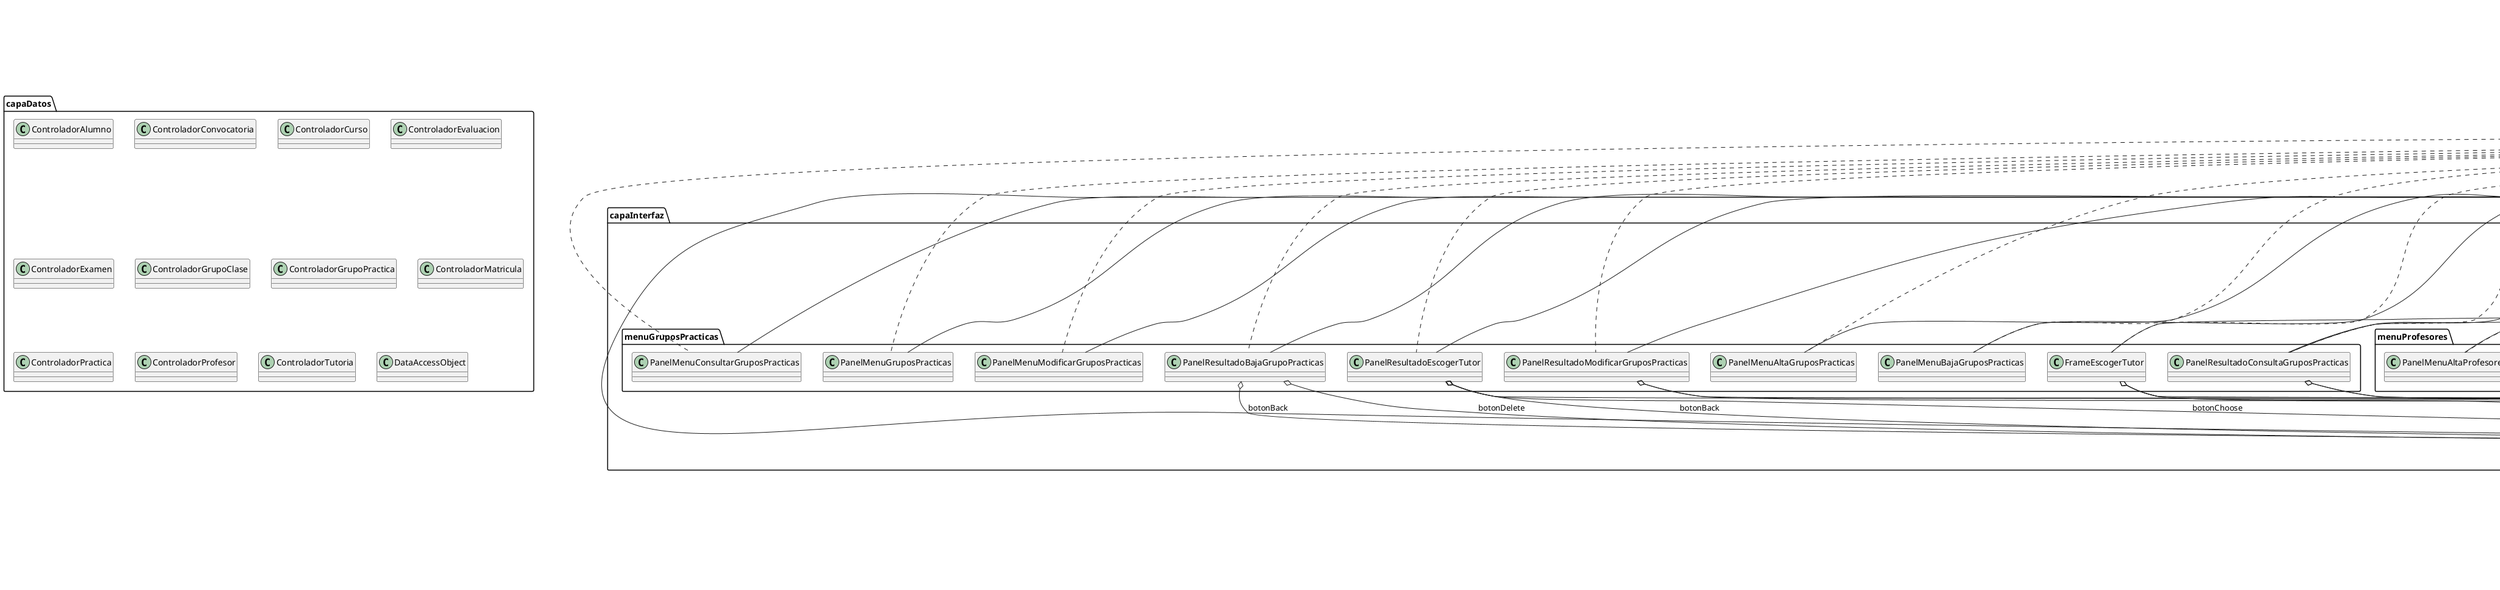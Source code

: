 @startuml

title __GESTIONASIGNATURAS - CODIGOFUENTE's Class Diagram__\n

  namespace capaDatos {
    class capaDatos.ControladorAlumno {
    }
  }
  

  namespace capaDatos {
    class capaDatos.ControladorConvocatoria {
    }
  }
  

  namespace capaDatos {
    class capaDatos.ControladorCurso {
    }
  }
  

  namespace capaDatos {
    class capaDatos.ControladorEvaluacion {
    }
  }
  

  namespace capaDatos {
    class capaDatos.ControladorExamen {
    }
  }
  

  namespace capaDatos {
    class capaDatos.ControladorGrupoClase {
    }
  }
  

  namespace capaDatos {
    class capaDatos.ControladorGrupoPractica {
    }
  }
  

  namespace capaDatos {
    class capaDatos.ControladorMatricula {
    }
  }
  

  namespace capaDatos {
    class capaDatos.ControladorPractica {
    }
  }
  

  namespace capaDatos {
    class capaDatos.ControladorProfesor {
    }
  }
  

  namespace capaDatos {
    class capaDatos.ControladorTutoria {
    }
  }
  

  namespace capaDatos {
    class capaDatos.DataAccessObject {
    }
  }
  

  namespace capaInterfaz {
    class capaInterfaz.JBarraMenus {
    }
  }
  

  namespace capaInterfaz {
    class capaInterfaz.JButtonOp {
    }
  }
  

  namespace capaInterfaz {
    class capaInterfaz.JDialogAboutBox {
    }
  }
  

  namespace capaInterfaz {
    class capaInterfaz.JDialogOperacionFail {
    }
  }
  

  namespace capaInterfaz {
    class capaInterfaz.JDialogOperacionOK {
    }
  }
  

  namespace capaInterfaz {
    class capaInterfaz.JDialogOperacionWarning {
    }
  }
  

  namespace capaInterfaz {
    namespace MenuHistoricoAlumnos {
      class capaInterfaz.MenuHistoricoAlumnos.PanelMenuConsultarHistoricoAlumnos {
      }
    }
  }
  

  namespace capaInterfaz {
    namespace MenuHistoricoAlumnos {
      class capaInterfaz.MenuHistoricoAlumnos.PanelMenuHistoricoAlumnos {
      }
    }
  }
  

  namespace capaInterfaz {
    namespace MenuHistoricoAlumnos {
      class capaInterfaz.MenuHistoricoAlumnos.PanelResultadoConsultarHistoricoAlumnos {
      }
    }
  }
  

  namespace capaInterfaz {
    namespace ficheros {
      class capaInterfaz.ficheros.ActionListenerCargarTxtAlumnos {
      }
    }
  }
  

  namespace capaInterfaz {
    namespace ficheros {
      class capaInterfaz.ficheros.ActionListenerGuardarCSVCalificaciones {
      }
    }
  }
  

  namespace capaInterfaz {
    namespace ficheros {
      class capaInterfaz.ficheros.ActionListenerGuardarTxtAlumnos {
      }
    }
  }
  

  namespace capaInterfaz {
    namespace ficheros {
      class capaInterfaz.ficheros.ActionListenerGuardarTxtCalificaciones {
      }
    }
  }
  

  namespace capaInterfaz {
    namespace ficheros {
      class capaInterfaz.ficheros.ActionListenerGuardarTxtGrupoPracticas {
      }
    }
  }
  

  namespace capaInterfaz {
    namespace ficheros {
      class capaInterfaz.ficheros.ActionListenerGuardarTxtHistoricoAlumnos {
      }
    }
  }
  

  namespace capaInterfaz {
    namespace ficheros {
      class capaInterfaz.ficheros.ActionListenerGuardarTxtProfesores {
      }
    }
  }
  

  namespace capaInterfaz {
    namespace ficheros {
      class capaInterfaz.ficheros.FrameEscogerCaracterSeparador {
      }
    }
  }
  

  namespace capaInterfaz {
    namespace ficheros {
      class capaInterfaz.ficheros.ManejadorFichero {
      }
    }
  }
  

  namespace capaInterfaz {
    namespace listados {
      class capaInterfaz.listados.ListadoAlumno {
      }
    }
  }
  

  namespace capaInterfaz {
    namespace listados {
      class capaInterfaz.listados.ListadoEvaluacion {
      }
    }
  }
  

  namespace capaInterfaz {
    namespace listados {
      class capaInterfaz.listados.ListadoGrupoPractica {
      }
    }
  }
  

  namespace capaInterfaz {
    namespace listados {
      class capaInterfaz.listados.ListadoHistoricoAlumno {
      }
    }
  }
  

  namespace capaInterfaz {
    namespace listados {
      class capaInterfaz.listados.ListadoProfesor {
      }
    }
  }
  

  namespace capaInterfaz {
    namespace menuAlumnos {
      class capaInterfaz.menuAlumnos.FrameSeleccionarFichero {
      }
    }
  }
  

  namespace capaInterfaz {
    namespace menuAlumnos {
      class capaInterfaz.menuAlumnos.PanelMenuAltaAlumnos {
      }
    }
  }
  

  namespace capaInterfaz {
    namespace menuAlumnos {
      class capaInterfaz.menuAlumnos.PanelMenuAltaAlumnosDesdeFichero {
      }
    }
  }
  

  namespace capaInterfaz {
    namespace menuAlumnos {
      class capaInterfaz.menuAlumnos.PanelMenuAltaAlumnosIndividual {
      }
    }
  }
  

  namespace capaInterfaz {
    namespace menuAlumnos {
      class capaInterfaz.menuAlumnos.PanelMenuAlumnos {
      }
    }
  }
  

  namespace capaInterfaz {
    namespace menuAlumnos {
      class capaInterfaz.menuAlumnos.PanelMenuBajaAlumnos {
      }
    }
  }
  

  namespace capaInterfaz {
    namespace menuAlumnos {
      class capaInterfaz.menuAlumnos.PanelMenuConsultarAlumnos {
      }
    }
  }
  

  namespace capaInterfaz {
    namespace menuAlumnos {
      class capaInterfaz.menuAlumnos.PanelMenuModificarAlumnos {
      }
    }
  }
  

  namespace capaInterfaz {
    namespace menuAlumnos {
      class capaInterfaz.menuAlumnos.PanelResultadoBajaAlumnos {
      }
    }
  }
  

  namespace capaInterfaz {
    namespace menuAlumnos {
      class capaInterfaz.menuAlumnos.PanelResultadoConsultarAlumnos {
      }
    }
  }
  

  namespace capaInterfaz {
    namespace menuAlumnos {
      class capaInterfaz.menuAlumnos.PanelResultadoModificarAlumnos {
      }
    }
  }
  

  namespace capaInterfaz {
    namespace menuCalificaciones {
      class capaInterfaz.menuCalificaciones.PanelMenuCalificaciones {
      }
    }
  }
  

  namespace capaInterfaz {
    namespace menuCalificaciones {
      class capaInterfaz.menuCalificaciones.PanelMenuConsultarCalificaciones {
      }
    }
  }
  

  namespace capaInterfaz {
    namespace menuCalificaciones {
      class capaInterfaz.menuCalificaciones.PanelMenuModificarCalificaciones {
      }
    }
  }
  

  namespace capaInterfaz {
    namespace menuCalificaciones {
      class capaInterfaz.menuCalificaciones.PanelResultadoConsultarCalificaciones {
      }
    }
  }
  

  namespace capaInterfaz {
    namespace menuCalificaciones {
      class capaInterfaz.menuCalificaciones.PanelResultadoModificarCalificaciones {
      }
    }
  }
  

  namespace capaInterfaz {
    namespace menuConfiguracion {
      class capaInterfaz.menuConfiguracion.JDialogMenuConfiguracion {
      }
    }
  }
  

  namespace capaInterfaz {
    namespace menuConfiguracion {
      class capaInterfaz.menuConfiguracion.JDialogMenuSeleccionarBDD {
      }
    }
  }
  

  namespace capaInterfaz {
    namespace menuConfiguracion {
      class capaInterfaz.menuConfiguracion.JDialogMenuSeleccionarBDDPrimeraVez {
      }
    }
  }
  

  namespace capaInterfaz {
    namespace menuGruposPracticas {
      class capaInterfaz.menuGruposPracticas.FrameEscogerTutor {
      }
    }
  }
  

  namespace capaInterfaz {
    namespace menuGruposPracticas {
      class capaInterfaz.menuGruposPracticas.PanelMenuAltaGruposPracticas {
      }
    }
  }
  

  namespace capaInterfaz {
    namespace menuGruposPracticas {
      class capaInterfaz.menuGruposPracticas.PanelMenuBajaGruposPracticas {
      }
    }
  }
  

  namespace capaInterfaz {
    namespace menuGruposPracticas {
      class capaInterfaz.menuGruposPracticas.PanelMenuConsultarGruposPracticas {
      }
    }
  }
  

  namespace capaInterfaz {
    namespace menuGruposPracticas {
      class capaInterfaz.menuGruposPracticas.PanelMenuGruposPracticas {
      }
    }
  }
  

  namespace capaInterfaz {
    namespace menuGruposPracticas {
      class capaInterfaz.menuGruposPracticas.PanelMenuModificarGruposPracticas {
      }
    }
  }
  

  namespace capaInterfaz {
    namespace menuGruposPracticas {
      class capaInterfaz.menuGruposPracticas.PanelResultadoBajaGrupoPracticas {
      }
    }
  }
  

  namespace capaInterfaz {
    namespace menuGruposPracticas {
      class capaInterfaz.menuGruposPracticas.PanelResultadoConsultaGruposPracticas {
      }
    }
  }
  

  namespace capaInterfaz {
    namespace menuGruposPracticas {
      class capaInterfaz.menuGruposPracticas.PanelResultadoEscogerTutor {
      }
    }
  }
  

  namespace capaInterfaz {
    namespace menuGruposPracticas {
      class capaInterfaz.menuGruposPracticas.PanelResultadoModificarGruposPracticas {
      }
    }
  }
  

  namespace capaInterfaz {
    namespace menuPrincipal {
      class capaInterfaz.menuPrincipal.FrameMenuPrincipal {
      }
    }
  }
  

  namespace capaInterfaz {
    namespace menuPrincipal {
      class capaInterfaz.menuPrincipal.PanelMenuPrincipal {
      }
    }
  }
  

  namespace capaInterfaz {
    namespace menuProfesores {
      class capaInterfaz.menuProfesores.PanelMenuAltaProfesores {
      }
    }
  }
  

  namespace capaInterfaz {
    namespace menuProfesores {
      class capaInterfaz.menuProfesores.PanelMenuBajaProfesores {
      }
    }
  }
  

  namespace capaInterfaz {
    namespace menuProfesores {
      class capaInterfaz.menuProfesores.PanelMenuConsultarProfesores {
      }
    }
  }
  

  namespace capaInterfaz {
    namespace menuProfesores {
      class capaInterfaz.menuProfesores.PanelMenuModificarProfesores {
      }
    }
  }
  

  namespace capaInterfaz {
    namespace menuProfesores {
      class capaInterfaz.menuProfesores.PanelMenuProfesores {
      }
    }
  }
  

  namespace capaInterfaz {
    namespace menuProfesores {
      class capaInterfaz.menuProfesores.PanelResultadoBajaProfesores {
      }
    }
  }
  

  namespace capaInterfaz {
    namespace menuProfesores {
      class capaInterfaz.menuProfesores.PanelResultadoConsultarProfesores {
      }
    }
  }
  

  namespace capaInterfaz {
    namespace menuProfesores {
      class capaInterfaz.menuProfesores.PanelResultadoModificarProfesores {
      }
    }
  }
  

  namespace capaLogicaNegocio {
    class capaLogicaNegocio.Alumno {
    }
  }
  

  namespace capaLogicaNegocio {
    class capaLogicaNegocio.Convocatoria {
    }
  }
  

  namespace capaLogicaNegocio {
    class capaLogicaNegocio.Curso {
    }
  }
  

  namespace capaLogicaNegocio {
    class capaLogicaNegocio.Evaluacion {
    }
  }
  

  namespace capaLogicaNegocio {
    class capaLogicaNegocio.Examen {
    }
  }
  

  namespace capaLogicaNegocio {
    class capaLogicaNegocio.GrupoClase {
    }
  }
  

  namespace capaLogicaNegocio {
    class capaLogicaNegocio.GrupoPractica {
    }
  }
  

  namespace capaLogicaNegocio {
    class capaLogicaNegocio.Matricula {
    }
  }
  

  namespace capaLogicaNegocio {
    class capaLogicaNegocio.Practica {
    }
  }
  

  namespace capaLogicaNegocio {
    class capaLogicaNegocio.Profesor {
    }
  }
  

  namespace capaLogicaNegocio {
    class capaLogicaNegocio.TipoEvaluacion {
    }
  }
  

  namespace capaLogicaNegocio {
    class capaLogicaNegocio.Tutoria {
    }
  }
  

  namespace euinotes {
    class euinotes.Main {
    }
  }
  

  capaInterfaz.JBarraMenus .up.|> java.awt.event.ActionListener
  capaInterfaz.JBarraMenus -up-|> javax.swing.JMenuBar
  capaInterfaz.JButtonOp -up-|> javax.swing.JButton
  capaInterfaz.JDialogAboutBox -up-|> javax.swing.JDialog
  capaInterfaz.JDialogOperacionFail -up-|> javax.swing.JDialog
  capaInterfaz.JDialogOperacionOK -up-|> javax.swing.JDialog
  capaInterfaz.JDialogOperacionWarning -up-|> javax.swing.JDialog
  capaInterfaz.MenuHistoricoAlumnos.PanelMenuConsultarHistoricoAlumnos .up.|> java.awt.event.ActionListener
  capaInterfaz.MenuHistoricoAlumnos.PanelMenuConsultarHistoricoAlumnos -up-|> javax.swing.JPanel
  capaInterfaz.MenuHistoricoAlumnos.PanelMenuHistoricoAlumnos .up.|> java.awt.event.ActionListener
  capaInterfaz.MenuHistoricoAlumnos.PanelMenuHistoricoAlumnos -up-|> javax.swing.JPanel
  capaInterfaz.MenuHistoricoAlumnos.PanelResultadoConsultarHistoricoAlumnos .up.|> java.awt.event.ActionListener
  capaInterfaz.MenuHistoricoAlumnos.PanelResultadoConsultarHistoricoAlumnos -up-|> javax.swing.JPanel
  capaInterfaz.MenuHistoricoAlumnos.PanelResultadoConsultarHistoricoAlumnos o-- capaInterfaz.JButtonOp : botonGenerarTxt
  capaInterfaz.MenuHistoricoAlumnos.PanelResultadoConsultarHistoricoAlumnos o-- capaInterfaz.JButtonOp : botonOK
  capaInterfaz.ficheros.ActionListenerCargarTxtAlumnos o-- capaInterfaz.menuAlumnos.PanelMenuAltaAlumnosDesdeFichero : panel
  capaInterfaz.ficheros.ActionListenerGuardarCSVCalificaciones .up.|> java.awt.event.ActionListener
  capaInterfaz.ficheros.ActionListenerGuardarCSVCalificaciones o-- capaInterfaz.menuCalificaciones.PanelResultadoConsultarCalificaciones : panelResultadoConsultarCalificaciones
  capaInterfaz.ficheros.ActionListenerGuardarTxtAlumnos .up.|> java.awt.event.ActionListener
  capaInterfaz.ficheros.ActionListenerGuardarTxtAlumnos o-- capaInterfaz.menuAlumnos.PanelResultadoConsultarAlumnos : panelResultadoConsultarAlumnos
  capaInterfaz.ficheros.ActionListenerGuardarTxtCalificaciones .up.|> java.awt.event.ActionListener
  capaInterfaz.ficheros.ActionListenerGuardarTxtCalificaciones o-- capaInterfaz.menuCalificaciones.PanelResultadoConsultarCalificaciones : panelResultadoConsultarCalificaciones
  capaInterfaz.ficheros.ActionListenerGuardarTxtGrupoPracticas .up.|> java.awt.event.ActionListener
  capaInterfaz.ficheros.ActionListenerGuardarTxtGrupoPracticas o-- capaInterfaz.menuGruposPracticas.PanelResultadoConsultaGruposPracticas : panelResultadoConsultaGruposPracticas
  capaInterfaz.ficheros.ActionListenerGuardarTxtHistoricoAlumnos .up.|> java.awt.event.ActionListener
  capaInterfaz.ficheros.ActionListenerGuardarTxtHistoricoAlumnos o-- capaInterfaz.MenuHistoricoAlumnos.PanelResultadoConsultarHistoricoAlumnos : panelResultadoConsultarHistoricoAlumnos
  capaInterfaz.ficheros.ActionListenerGuardarTxtProfesores .up.|> java.awt.event.ActionListener
  capaInterfaz.ficheros.ActionListenerGuardarTxtProfesores o-- capaInterfaz.menuProfesores.PanelResultadoConsultarProfesores : panelResultadoConsultarProfesores
  capaInterfaz.ficheros.FrameEscogerCaracterSeparador .up.|> java.awt.event.ActionListener
  capaInterfaz.ficheros.FrameEscogerCaracterSeparador -up-|> javax.swing.JDialog
  capaInterfaz.ficheros.FrameEscogerCaracterSeparador o-- capaInterfaz.JButtonOp : botonOK
  capaInterfaz.listados.ListadoAlumno o-- capaLogicaNegocio.GrupoClase : grupo_clase
  capaInterfaz.listados.ListadoEvaluacion o-- capaLogicaNegocio.Alumno : alumno
  capaInterfaz.listados.ListadoEvaluacion o-- capaLogicaNegocio.Convocatoria : convocatoria
  capaInterfaz.listados.ListadoEvaluacion o-- capaLogicaNegocio.Curso : curso
  capaInterfaz.listados.ListadoEvaluacion o-- capaLogicaNegocio.Evaluacion : evaluacion
  capaInterfaz.listados.ListadoGrupoPractica o-- capaLogicaNegocio.Alumno : alumno1
  capaInterfaz.listados.ListadoGrupoPractica o-- capaLogicaNegocio.Alumno : alumno2
  capaInterfaz.listados.ListadoGrupoPractica o-- capaLogicaNegocio.Profesor : tutor
  capaInterfaz.listados.ListadoHistoricoAlumno o-- capaLogicaNegocio.Alumno : alumno
  capaInterfaz.listados.ListadoProfesor o-- capaLogicaNegocio.GrupoClase : grupo_clase1
  capaInterfaz.listados.ListadoProfesor o-- capaLogicaNegocio.GrupoClase : grupo_clase2
  capaInterfaz.menuAlumnos.FrameSeleccionarFichero -up-|> javax.swing.JFrame
  capaInterfaz.menuAlumnos.PanelMenuAltaAlumnos .up.|> java.awt.event.ActionListener
  capaInterfaz.menuAlumnos.PanelMenuAltaAlumnos -up-|> javax.swing.JPanel
  capaInterfaz.menuAlumnos.PanelMenuAltaAlumnosDesdeFichero .up.|> java.awt.event.ActionListener
  capaInterfaz.menuAlumnos.PanelMenuAltaAlumnosDesdeFichero -up-|> javax.swing.JPanel
  capaInterfaz.menuAlumnos.PanelMenuAltaAlumnosIndividual .up.|> java.awt.event.ActionListener
  capaInterfaz.menuAlumnos.PanelMenuAltaAlumnosIndividual -up-|> javax.swing.JPanel
  capaInterfaz.menuAlumnos.PanelMenuAlumnos .up.|> java.awt.event.ActionListener
  capaInterfaz.menuAlumnos.PanelMenuAlumnos -up-|> javax.swing.JPanel
  capaInterfaz.menuAlumnos.PanelMenuBajaAlumnos .up.|> java.awt.event.ActionListener
  capaInterfaz.menuAlumnos.PanelMenuBajaAlumnos -up-|> javax.swing.JPanel
  capaInterfaz.menuAlumnos.PanelMenuConsultarAlumnos .up.|> java.awt.event.ActionListener
  capaInterfaz.menuAlumnos.PanelMenuConsultarAlumnos -up-|> javax.swing.JPanel
  capaInterfaz.menuAlumnos.PanelMenuModificarAlumnos .up.|> java.awt.event.ActionListener
  capaInterfaz.menuAlumnos.PanelMenuModificarAlumnos -up-|> javax.swing.JPanel
  capaInterfaz.menuAlumnos.PanelResultadoBajaAlumnos .up.|> java.awt.event.ActionListener
  capaInterfaz.menuAlumnos.PanelResultadoBajaAlumnos -up-|> javax.swing.JPanel
  capaInterfaz.menuAlumnos.PanelResultadoBajaAlumnos o-- capaInterfaz.JButtonOp : botonBack
  capaInterfaz.menuAlumnos.PanelResultadoBajaAlumnos o-- capaInterfaz.JButtonOp : botonDelete
  capaInterfaz.menuAlumnos.PanelResultadoConsultarAlumnos .up.|> java.awt.event.ActionListener
  capaInterfaz.menuAlumnos.PanelResultadoConsultarAlumnos -up-|> javax.swing.JPanel
  capaInterfaz.menuAlumnos.PanelResultadoConsultarAlumnos o-- capaInterfaz.JButtonOp : botonOK
  capaInterfaz.menuAlumnos.PanelResultadoModificarAlumnos .up.|> java.awt.event.ActionListener
  capaInterfaz.menuAlumnos.PanelResultadoModificarAlumnos -up-|> javax.swing.JPanel
  capaInterfaz.menuAlumnos.PanelResultadoModificarAlumnos o-- capaInterfaz.JButtonOp : botonBack
  capaInterfaz.menuAlumnos.PanelResultadoModificarAlumnos o-- capaInterfaz.JButtonOp : botonSaveChanges
  capaInterfaz.menuCalificaciones.PanelMenuCalificaciones .up.|> java.awt.event.ActionListener
  capaInterfaz.menuCalificaciones.PanelMenuCalificaciones -up-|> javax.swing.JPanel
  capaInterfaz.menuCalificaciones.PanelMenuConsultarCalificaciones .up.|> java.awt.event.ActionListener
  capaInterfaz.menuCalificaciones.PanelMenuConsultarCalificaciones -up-|> javax.swing.JPanel
  capaInterfaz.menuCalificaciones.PanelMenuModificarCalificaciones .up.|> java.awt.event.ActionListener
  capaInterfaz.menuCalificaciones.PanelMenuModificarCalificaciones -up-|> javax.swing.JPanel
  capaInterfaz.menuCalificaciones.PanelResultadoConsultarCalificaciones .up.|> java.awt.event.ActionListener
  capaInterfaz.menuCalificaciones.PanelResultadoConsultarCalificaciones -up-|> javax.swing.JPanel
  capaInterfaz.menuCalificaciones.PanelResultadoConsultarCalificaciones o-- capaInterfaz.JButtonOp : botonGenerarCSV
  capaInterfaz.menuCalificaciones.PanelResultadoConsultarCalificaciones o-- capaInterfaz.JButtonOp : botonGenerarTxt
  capaInterfaz.menuCalificaciones.PanelResultadoConsultarCalificaciones o-- capaInterfaz.JButtonOp : botonHome
  capaInterfaz.menuCalificaciones.PanelResultadoConsultarCalificaciones o-- capaInterfaz.JButtonOp : botonOK
  capaInterfaz.menuCalificaciones.PanelResultadoModificarCalificaciones .up.|> java.awt.event.ActionListener
  capaInterfaz.menuCalificaciones.PanelResultadoModificarCalificaciones -up-|> javax.swing.JPanel
  capaInterfaz.menuCalificaciones.PanelResultadoModificarCalificaciones o-- capaInterfaz.JButtonOp : botonHome
  capaInterfaz.menuCalificaciones.PanelResultadoModificarCalificaciones o-- capaInterfaz.JButtonOp : botonOK
  capaInterfaz.menuCalificaciones.PanelResultadoModificarCalificaciones o-- capaInterfaz.JButtonOp : botonSaveChanges
  capaInterfaz.menuConfiguracion.JDialogMenuConfiguracion -up-|> javax.swing.JDialog
  capaInterfaz.menuConfiguracion.JDialogMenuSeleccionarBDD -up-|> javax.swing.JDialog
  capaInterfaz.menuConfiguracion.JDialogMenuSeleccionarBDDPrimeraVez -up-|> javax.swing.JDialog
  capaInterfaz.menuGruposPracticas.FrameEscogerTutor .up.|> java.awt.event.ActionListener
  capaInterfaz.menuGruposPracticas.FrameEscogerTutor -up-|> javax.swing.JDialog
  capaInterfaz.menuGruposPracticas.FrameEscogerTutor o-- capaInterfaz.JButtonOp : botonBack
  capaInterfaz.menuGruposPracticas.FrameEscogerTutor o-- capaInterfaz.JButtonOp : botonChoose
  capaInterfaz.menuGruposPracticas.FrameEscogerTutor o-- capaLogicaNegocio.Profesor : tutor
  capaInterfaz.menuGruposPracticas.PanelMenuAltaGruposPracticas .up.|> java.awt.event.ActionListener
  capaInterfaz.menuGruposPracticas.PanelMenuAltaGruposPracticas -up-|> javax.swing.JPanel
  capaInterfaz.menuGruposPracticas.PanelMenuBajaGruposPracticas .up.|> java.awt.event.ActionListener
  capaInterfaz.menuGruposPracticas.PanelMenuBajaGruposPracticas -up-|> javax.swing.JPanel
  capaInterfaz.menuGruposPracticas.PanelMenuConsultarGruposPracticas .up.|> java.awt.event.ActionListener
  capaInterfaz.menuGruposPracticas.PanelMenuConsultarGruposPracticas -up-|> javax.swing.JPanel
  capaInterfaz.menuGruposPracticas.PanelMenuGruposPracticas .up.|> java.awt.event.ActionListener
  capaInterfaz.menuGruposPracticas.PanelMenuGruposPracticas -up-|> javax.swing.JPanel
  capaInterfaz.menuGruposPracticas.PanelMenuModificarGruposPracticas .up.|> java.awt.event.ActionListener
  capaInterfaz.menuGruposPracticas.PanelMenuModificarGruposPracticas -up-|> javax.swing.JPanel
  capaInterfaz.menuGruposPracticas.PanelResultadoBajaGrupoPracticas .up.|> java.awt.event.ActionListener
  capaInterfaz.menuGruposPracticas.PanelResultadoBajaGrupoPracticas -up-|> javax.swing.JPanel
  capaInterfaz.menuGruposPracticas.PanelResultadoBajaGrupoPracticas o-- capaInterfaz.JButtonOp : botonBack
  capaInterfaz.menuGruposPracticas.PanelResultadoBajaGrupoPracticas o-- capaInterfaz.JButtonOp : botonDelete
  capaInterfaz.menuGruposPracticas.PanelResultadoConsultaGruposPracticas .up.|> java.awt.event.ActionListener
  capaInterfaz.menuGruposPracticas.PanelResultadoConsultaGruposPracticas -up-|> javax.swing.JPanel
  capaInterfaz.menuGruposPracticas.PanelResultadoConsultaGruposPracticas o-- capaInterfaz.JButtonOp : botonGenerarTxt
  capaInterfaz.menuGruposPracticas.PanelResultadoConsultaGruposPracticas o-- capaInterfaz.JButtonOp : botonOK
  capaInterfaz.menuGruposPracticas.PanelResultadoEscogerTutor .up.|> java.awt.event.ActionListener
  capaInterfaz.menuGruposPracticas.PanelResultadoEscogerTutor -up-|> javax.swing.JPanel
  capaInterfaz.menuGruposPracticas.PanelResultadoEscogerTutor o-- capaInterfaz.JButtonOp : botonBack
  capaInterfaz.menuGruposPracticas.PanelResultadoEscogerTutor o-- capaInterfaz.JButtonOp : botonChoose
  capaInterfaz.menuGruposPracticas.PanelResultadoEscogerTutor o-- capaLogicaNegocio.Profesor : tutor
  capaInterfaz.menuGruposPracticas.PanelResultadoModificarGruposPracticas .up.|> java.awt.event.ActionListener
  capaInterfaz.menuGruposPracticas.PanelResultadoModificarGruposPracticas -up-|> javax.swing.JPanel
  capaInterfaz.menuGruposPracticas.PanelResultadoModificarGruposPracticas o-- capaInterfaz.JButtonOp : botonBack
  capaInterfaz.menuGruposPracticas.PanelResultadoModificarGruposPracticas o-- capaInterfaz.JButtonOp : botonSaveChanges
  capaInterfaz.menuPrincipal.FrameMenuPrincipal -up-|> javax.swing.JFrame
  capaInterfaz.menuPrincipal.FrameMenuPrincipal o-- capaInterfaz.menuPrincipal.PanelMenuPrincipal : pMenuPrincipal
  capaInterfaz.menuPrincipal.PanelMenuPrincipal .up.|> java.awt.event.ActionListener
  capaInterfaz.menuPrincipal.PanelMenuPrincipal -up-|> javax.swing.JPanel
  capaInterfaz.menuProfesores.PanelMenuAltaProfesores .up.|> java.awt.event.ActionListener
  capaInterfaz.menuProfesores.PanelMenuAltaProfesores -up-|> javax.swing.JPanel
  capaInterfaz.menuProfesores.PanelMenuBajaProfesores .up.|> java.awt.event.ActionListener
  capaInterfaz.menuProfesores.PanelMenuBajaProfesores -up-|> javax.swing.JPanel
  capaInterfaz.menuProfesores.PanelMenuConsultarProfesores .up.|> java.awt.event.ActionListener
  capaInterfaz.menuProfesores.PanelMenuConsultarProfesores -up-|> javax.swing.JPanel
  capaInterfaz.menuProfesores.PanelMenuModificarProfesores .up.|> java.awt.event.ActionListener
  capaInterfaz.menuProfesores.PanelMenuModificarProfesores -up-|> javax.swing.JPanel
  capaInterfaz.menuProfesores.PanelMenuProfesores .up.|> java.awt.event.ActionListener
  capaInterfaz.menuProfesores.PanelMenuProfesores -up-|> javax.swing.JPanel
  capaInterfaz.menuProfesores.PanelResultadoBajaProfesores .up.|> java.awt.event.ActionListener
  capaInterfaz.menuProfesores.PanelResultadoBajaProfesores -up-|> javax.swing.JPanel
  capaInterfaz.menuProfesores.PanelResultadoBajaProfesores o-- capaInterfaz.JButtonOp : botonBack
  capaInterfaz.menuProfesores.PanelResultadoBajaProfesores o-- capaInterfaz.JButtonOp : botonDelete
  capaInterfaz.menuProfesores.PanelResultadoConsultarProfesores .up.|> java.awt.event.ActionListener
  capaInterfaz.menuProfesores.PanelResultadoConsultarProfesores -up-|> javax.swing.JPanel
  capaInterfaz.menuProfesores.PanelResultadoConsultarProfesores o-- capaInterfaz.JButtonOp : botonBack
  capaInterfaz.menuProfesores.PanelResultadoConsultarProfesores o-- capaInterfaz.JButtonOp : botonGenerarTxt
  capaInterfaz.menuProfesores.PanelResultadoModificarProfesores .up.|> java.awt.event.ActionListener
  capaInterfaz.menuProfesores.PanelResultadoModificarProfesores -up-|> javax.swing.JPanel
  capaInterfaz.menuProfesores.PanelResultadoModificarProfesores o-- capaInterfaz.JButtonOp : botonBack
  capaInterfaz.menuProfesores.PanelResultadoModificarProfesores o-- capaInterfaz.JButtonOp : botonSaveChanges
  capaLogicaNegocio.Evaluacion o-- capaLogicaNegocio.TipoEvaluacion : tipo_evaluacion
  capaLogicaNegocio.GrupoPractica o-- capaLogicaNegocio.Alumno : alumno1
  capaLogicaNegocio.GrupoPractica o-- capaLogicaNegocio.Alumno : alumno2
  capaLogicaNegocio.GrupoPractica o-- capaLogicaNegocio.Profesor : tutor
  capaLogicaNegocio.Matricula o-- capaLogicaNegocio.GrupoClase : grupo_clase
  capaLogicaNegocio.Profesor o-- capaLogicaNegocio.GrupoClase : grupo_clase1
  capaLogicaNegocio.Profesor o-- capaLogicaNegocio.GrupoClase : grupo_clase2


right footer


PlantUML diagram generated by SketchIt! (https://bitbucket.org/pmesmeur/sketch.it)
For more information about this tool, please contact philippe.mesmeur@gmail.com
endfooter

@enduml
